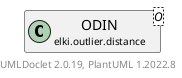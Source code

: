 @startuml
    remove .*\.(Instance|Par|Parameterizer|Factory)$
    set namespaceSeparator none
    hide empty fields
    hide empty methods

    class "<size:14>ODIN.Par\n<size:10>elki.outlier.distance" as elki.outlier.distance.ODIN.Par<O> {
        {static} +K_ID: OptionID
        #distance: Distance<? super O>
        #k: int
        +configure(Parameterization): void
        +make(): ODIN<O>
    }

    interface "<size:14>Parameterizer\n<size:10>elki.utilities.optionhandling" as elki.utilities.optionhandling.Parameterizer [[../../utilities/optionhandling/Parameterizer.html]] {
        {abstract} +make(): Object
    }
    class "<size:14>ODIN\n<size:10>elki.outlier.distance" as elki.outlier.distance.ODIN<O> [[ODIN.html]]

    elki.utilities.optionhandling.Parameterizer <|.. elki.outlier.distance.ODIN.Par
    elki.outlier.distance.ODIN +-- elki.outlier.distance.ODIN.Par

    center footer UMLDoclet 2.0.19, PlantUML 1.2022.8
@enduml
